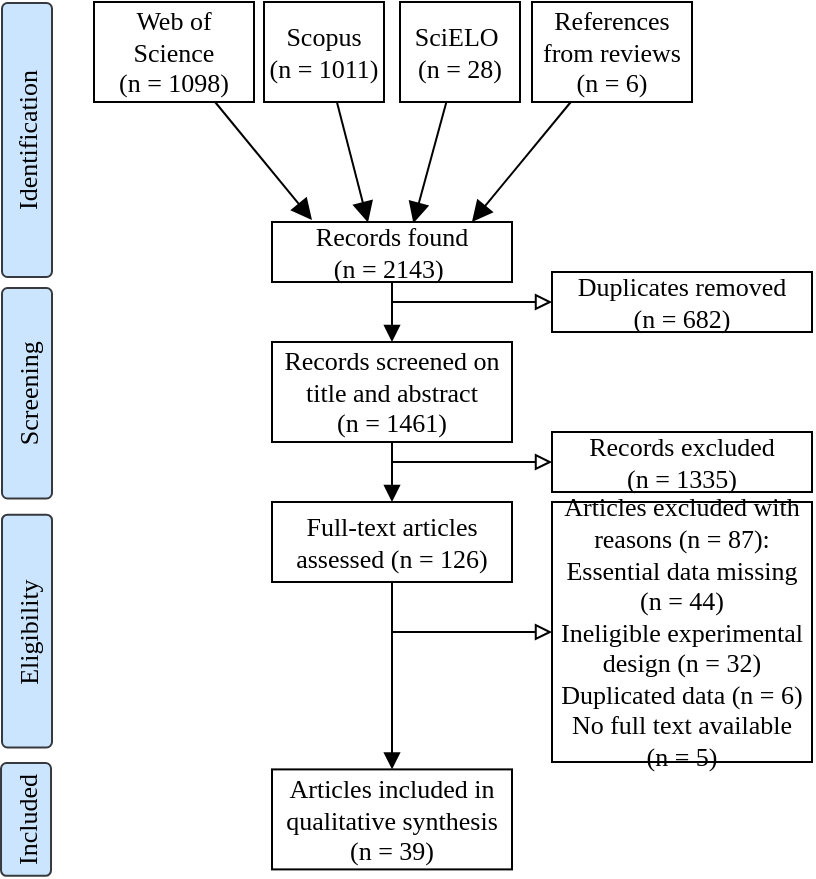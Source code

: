 <mxfile version="14.1.9" type="github">
  <diagram id="C5RBs43oDa-KdzZeNtuy" name="Page-1">
    <mxGraphModel dx="1185" dy="635" grid="1" gridSize="10" guides="1" tooltips="1" connect="1" arrows="1" fold="1" page="1" pageScale="1" pageWidth="827" pageHeight="1169" math="0" shadow="0">
      <root>
        <mxCell id="WIyWlLk6GJQsqaUBKTNV-0" />
        <mxCell id="WIyWlLk6GJQsqaUBKTNV-1" parent="WIyWlLk6GJQsqaUBKTNV-0" />
        <mxCell id="WIyWlLk6GJQsqaUBKTNV-2" value="" style="rounded=0;html=1;jettySize=auto;orthogonalLoop=1;fontSize=13;endArrow=block;endFill=1;endSize=8;strokeWidth=1;shadow=0;labelBackgroundColor=none;entryX=0.4;entryY=0.01;entryDx=0;entryDy=0;entryPerimeter=0;startSize=6;fontFamily=Times New Roman;" parent="WIyWlLk6GJQsqaUBKTNV-1" source="YnufCiHQ7lj1CyzB-QVg-0" target="YnufCiHQ7lj1CyzB-QVg-7" edge="1">
          <mxGeometry relative="1" as="geometry">
            <mxPoint x="371" y="200" as="targetPoint" />
          </mxGeometry>
        </mxCell>
        <mxCell id="WIyWlLk6GJQsqaUBKTNV-3" value="Web of Science &lt;br style=&quot;font-size: 13px;&quot;&gt;(n = 1098)" style="rounded=1;whiteSpace=wrap;html=1;fontSize=13;glass=0;strokeWidth=1;shadow=0;arcSize=0;fontFamily=Times New Roman;" parent="WIyWlLk6GJQsqaUBKTNV-1" vertex="1">
          <mxGeometry x="232" y="80" width="80" height="50" as="geometry" />
        </mxCell>
        <mxCell id="YnufCiHQ7lj1CyzB-QVg-0" value="Scopus &lt;br style=&quot;font-size: 13px;&quot;&gt;(n = 1011)" style="rounded=0;whiteSpace=wrap;html=1;fontFamily=Times New Roman;fontSize=13;" parent="WIyWlLk6GJQsqaUBKTNV-1" vertex="1">
          <mxGeometry x="317" y="80" width="60" height="50" as="geometry" />
        </mxCell>
        <mxCell id="YnufCiHQ7lj1CyzB-QVg-1" value="" style="rounded=0;html=1;jettySize=auto;orthogonalLoop=1;fontSize=13;endArrow=block;endFill=1;endSize=8;strokeWidth=1;shadow=0;labelBackgroundColor=none;startSize=6;fontFamily=Times New Roman;" parent="WIyWlLk6GJQsqaUBKTNV-1" source="WIyWlLk6GJQsqaUBKTNV-3" edge="1">
          <mxGeometry relative="1" as="geometry">
            <mxPoint x="271" y="100" as="sourcePoint" />
            <mxPoint x="341" y="189" as="targetPoint" />
          </mxGeometry>
        </mxCell>
        <mxCell id="YnufCiHQ7lj1CyzB-QVg-3" style="rounded=0;orthogonalLoop=1;jettySize=auto;html=1;entryX=0.589;entryY=0.022;entryDx=0;entryDy=0;entryPerimeter=0;endArrow=block;endFill=1;endSize=8;startSize=6;strokeWidth=1;fontFamily=Times New Roman;fontSize=13;" parent="WIyWlLk6GJQsqaUBKTNV-1" source="YnufCiHQ7lj1CyzB-QVg-2" target="YnufCiHQ7lj1CyzB-QVg-7" edge="1">
          <mxGeometry relative="1" as="geometry">
            <mxPoint x="391" y="188" as="targetPoint" />
          </mxGeometry>
        </mxCell>
        <mxCell id="YnufCiHQ7lj1CyzB-QVg-2" value="SciELO&amp;nbsp;&lt;br style=&quot;font-size: 13px;&quot;&gt;(n = 28)" style="rounded=0;whiteSpace=wrap;html=1;fontFamily=Times New Roman;fontSize=13;" parent="WIyWlLk6GJQsqaUBKTNV-1" vertex="1">
          <mxGeometry x="385" y="80" width="60" height="50" as="geometry" />
        </mxCell>
        <mxCell id="YnufCiHQ7lj1CyzB-QVg-8" style="edgeStyle=none;rounded=0;orthogonalLoop=1;jettySize=auto;html=1;entryX=0.833;entryY=0;entryDx=0;entryDy=0;endArrow=block;endFill=1;endSize=8;startSize=6;entryPerimeter=0;strokeWidth=1;fontFamily=Times New Roman;fontSize=13;" parent="WIyWlLk6GJQsqaUBKTNV-1" source="YnufCiHQ7lj1CyzB-QVg-5" target="YnufCiHQ7lj1CyzB-QVg-7" edge="1">
          <mxGeometry relative="1" as="geometry" />
        </mxCell>
        <mxCell id="YnufCiHQ7lj1CyzB-QVg-5" value="References from reviews (n = 6)" style="rounded=0;whiteSpace=wrap;html=1;fontFamily=Times New Roman;fontSize=13;" parent="WIyWlLk6GJQsqaUBKTNV-1" vertex="1">
          <mxGeometry x="451" y="80" width="80" height="50" as="geometry" />
        </mxCell>
        <mxCell id="YnufCiHQ7lj1CyzB-QVg-10" style="edgeStyle=none;rounded=0;orthogonalLoop=1;jettySize=auto;html=1;endArrow=block;endFill=0;entryX=0;entryY=0.5;entryDx=0;entryDy=0;strokeWidth=1;fontFamily=Times New Roman;fontSize=13;" parent="WIyWlLk6GJQsqaUBKTNV-1" edge="1" target="YnufCiHQ7lj1CyzB-QVg-11">
          <mxGeometry relative="1" as="geometry">
            <mxPoint x="501" y="180" as="targetPoint" />
            <mxPoint x="381" y="230" as="sourcePoint" />
          </mxGeometry>
        </mxCell>
        <mxCell id="YnufCiHQ7lj1CyzB-QVg-13" style="edgeStyle=none;rounded=0;orthogonalLoop=1;jettySize=auto;html=1;endArrow=block;endFill=1;strokeWidth=1;fontFamily=Times New Roman;fontSize=13;" parent="WIyWlLk6GJQsqaUBKTNV-1" source="YnufCiHQ7lj1CyzB-QVg-7" target="YnufCiHQ7lj1CyzB-QVg-12" edge="1">
          <mxGeometry relative="1" as="geometry" />
        </mxCell>
        <mxCell id="YnufCiHQ7lj1CyzB-QVg-7" value="Records found &lt;br style=&quot;font-size: 13px;&quot;&gt;(n = 2143)&amp;nbsp;" style="rounded=0;whiteSpace=wrap;html=1;fontFamily=Times New Roman;fontSize=13;" parent="WIyWlLk6GJQsqaUBKTNV-1" vertex="1">
          <mxGeometry x="321" y="190" width="120" height="30" as="geometry" />
        </mxCell>
        <mxCell id="YnufCiHQ7lj1CyzB-QVg-9" style="edgeStyle=none;rounded=0;orthogonalLoop=1;jettySize=auto;html=1;exitX=0.75;exitY=0;exitDx=0;exitDy=0;endArrow=classic;endFill=1;fontFamily=Times New Roman;fontSize=13;" parent="WIyWlLk6GJQsqaUBKTNV-1" source="YnufCiHQ7lj1CyzB-QVg-7" target="YnufCiHQ7lj1CyzB-QVg-7" edge="1">
          <mxGeometry relative="1" as="geometry" />
        </mxCell>
        <mxCell id="YnufCiHQ7lj1CyzB-QVg-11" value="Duplicates removed &lt;br style=&quot;font-size: 13px;&quot;&gt;(n = 682)" style="rounded=0;whiteSpace=wrap;html=1;fontFamily=Times New Roman;fontSize=13;" parent="WIyWlLk6GJQsqaUBKTNV-1" vertex="1">
          <mxGeometry x="461" y="215" width="130" height="30" as="geometry" />
        </mxCell>
        <mxCell id="YnufCiHQ7lj1CyzB-QVg-15" style="edgeStyle=none;rounded=0;orthogonalLoop=1;jettySize=auto;html=1;entryX=0;entryY=0.5;entryDx=0;entryDy=0;endArrow=block;endFill=0;strokeWidth=1;fontFamily=Times New Roman;fontSize=13;" parent="WIyWlLk6GJQsqaUBKTNV-1" target="YnufCiHQ7lj1CyzB-QVg-14" edge="1">
          <mxGeometry relative="1" as="geometry">
            <mxPoint x="381" y="310" as="sourcePoint" />
          </mxGeometry>
        </mxCell>
        <mxCell id="YnufCiHQ7lj1CyzB-QVg-17" style="edgeStyle=none;rounded=0;orthogonalLoop=1;jettySize=auto;html=1;endArrow=block;endFill=1;strokeWidth=1;fontFamily=Times New Roman;fontSize=13;" parent="WIyWlLk6GJQsqaUBKTNV-1" source="YnufCiHQ7lj1CyzB-QVg-12" target="YnufCiHQ7lj1CyzB-QVg-16" edge="1">
          <mxGeometry relative="1" as="geometry" />
        </mxCell>
        <mxCell id="YnufCiHQ7lj1CyzB-QVg-12" value="Records screened on title and abstract &lt;br style=&quot;font-size: 13px;&quot;&gt;(n = 1461)" style="rounded=0;whiteSpace=wrap;html=1;fontFamily=Times New Roman;fontSize=13;" parent="WIyWlLk6GJQsqaUBKTNV-1" vertex="1">
          <mxGeometry x="321" y="250" width="120" height="50" as="geometry" />
        </mxCell>
        <mxCell id="YnufCiHQ7lj1CyzB-QVg-14" value="Records excluded &lt;br style=&quot;font-size: 13px;&quot;&gt;(n = 1335)" style="rounded=0;whiteSpace=wrap;html=1;fontFamily=Times New Roman;fontSize=13;" parent="WIyWlLk6GJQsqaUBKTNV-1" vertex="1">
          <mxGeometry x="461" y="295" width="130" height="30" as="geometry" />
        </mxCell>
        <mxCell id="YnufCiHQ7lj1CyzB-QVg-19" style="edgeStyle=none;rounded=0;orthogonalLoop=1;jettySize=auto;html=1;endArrow=block;endFill=0;entryX=0;entryY=0.5;entryDx=0;entryDy=0;strokeWidth=1;fontFamily=Times New Roman;fontSize=13;" parent="WIyWlLk6GJQsqaUBKTNV-1" target="YnufCiHQ7lj1CyzB-QVg-18" edge="1">
          <mxGeometry relative="1" as="geometry">
            <mxPoint x="381" y="395" as="sourcePoint" />
            <mxPoint x="467" y="405" as="targetPoint" />
          </mxGeometry>
        </mxCell>
        <mxCell id="YnufCiHQ7lj1CyzB-QVg-27" style="edgeStyle=none;rounded=0;orthogonalLoop=1;jettySize=auto;html=1;entryX=0.5;entryY=0;entryDx=0;entryDy=0;endArrow=block;endFill=1;strokeWidth=1;fontFamily=Times New Roman;fontSize=13;" parent="WIyWlLk6GJQsqaUBKTNV-1" source="YnufCiHQ7lj1CyzB-QVg-16" target="YnufCiHQ7lj1CyzB-QVg-26" edge="1">
          <mxGeometry relative="1" as="geometry" />
        </mxCell>
        <mxCell id="YnufCiHQ7lj1CyzB-QVg-16" value="Full-text articles assessed (n = 126)" style="rounded=0;whiteSpace=wrap;html=1;fontFamily=Times New Roman;fontSize=13;" parent="WIyWlLk6GJQsqaUBKTNV-1" vertex="1">
          <mxGeometry x="321" y="330" width="120" height="40" as="geometry" />
        </mxCell>
        <mxCell id="YnufCiHQ7lj1CyzB-QVg-18" value="Articles excluded with reasons (n = 87):&lt;br style=&quot;font-size: 13px;&quot;&gt;Essential data missing (n = 44)&lt;br style=&quot;font-size: 13px;&quot;&gt;Ineligible experimental design (n = 32)&lt;br style=&quot;font-size: 13px;&quot;&gt;Duplicated data (n = 6)&lt;br style=&quot;font-size: 13px;&quot;&gt;No full text available &lt;br style=&quot;font-size: 13px;&quot;&gt;(n = 5)" style="rounded=0;whiteSpace=wrap;html=1;fontFamily=Times New Roman;fontSize=13;" parent="WIyWlLk6GJQsqaUBKTNV-1" vertex="1">
          <mxGeometry x="461" y="330" width="130" height="130" as="geometry" />
        </mxCell>
        <mxCell id="YnufCiHQ7lj1CyzB-QVg-26" value="Articles included in qualitative synthesis (n = 39)" style="rounded=0;whiteSpace=wrap;html=1;fontFamily=Times New Roman;fontSize=13;" parent="WIyWlLk6GJQsqaUBKTNV-1" vertex="1">
          <mxGeometry x="321" y="463.7" width="120" height="50" as="geometry" />
        </mxCell>
        <mxCell id="AKfp7iOpATwk2COCuDjY-0" value="Identification" style="rounded=1;whiteSpace=wrap;html=1;arcSize=11;rotation=-90;fillColor=#cce5ff;strokeColor=#36393d;fontFamily=Times New Roman;fontSize=13;" vertex="1" parent="WIyWlLk6GJQsqaUBKTNV-1">
          <mxGeometry x="130" y="136.5" width="137" height="25" as="geometry" />
        </mxCell>
        <mxCell id="AKfp7iOpATwk2COCuDjY-1" value="Screening" style="rounded=1;whiteSpace=wrap;html=1;arcSize=11;rotation=-90;fillColor=#cce5ff;strokeColor=#36393d;fontFamily=Times New Roman;fontSize=13;" vertex="1" parent="WIyWlLk6GJQsqaUBKTNV-1">
          <mxGeometry x="145.88" y="263.13" width="105.25" height="25" as="geometry" />
        </mxCell>
        <mxCell id="AKfp7iOpATwk2COCuDjY-2" value="Eligibility" style="rounded=1;whiteSpace=wrap;html=1;arcSize=11;rotation=-90;fillColor=#cce5ff;strokeColor=#36393d;fontFamily=Times New Roman;fontSize=13;" vertex="1" parent="WIyWlLk6GJQsqaUBKTNV-1">
          <mxGeometry x="140.29" y="382.04" width="116.43" height="25" as="geometry" />
        </mxCell>
        <mxCell id="AKfp7iOpATwk2COCuDjY-3" value="Included" style="rounded=1;whiteSpace=wrap;html=1;arcSize=11;rotation=-90;fillColor=#cce5ff;strokeColor=#36393d;fontFamily=Times New Roman;fontSize=13;" vertex="1" parent="WIyWlLk6GJQsqaUBKTNV-1">
          <mxGeometry x="169.82" y="476.2" width="56.38" height="25" as="geometry" />
        </mxCell>
      </root>
    </mxGraphModel>
  </diagram>
</mxfile>
